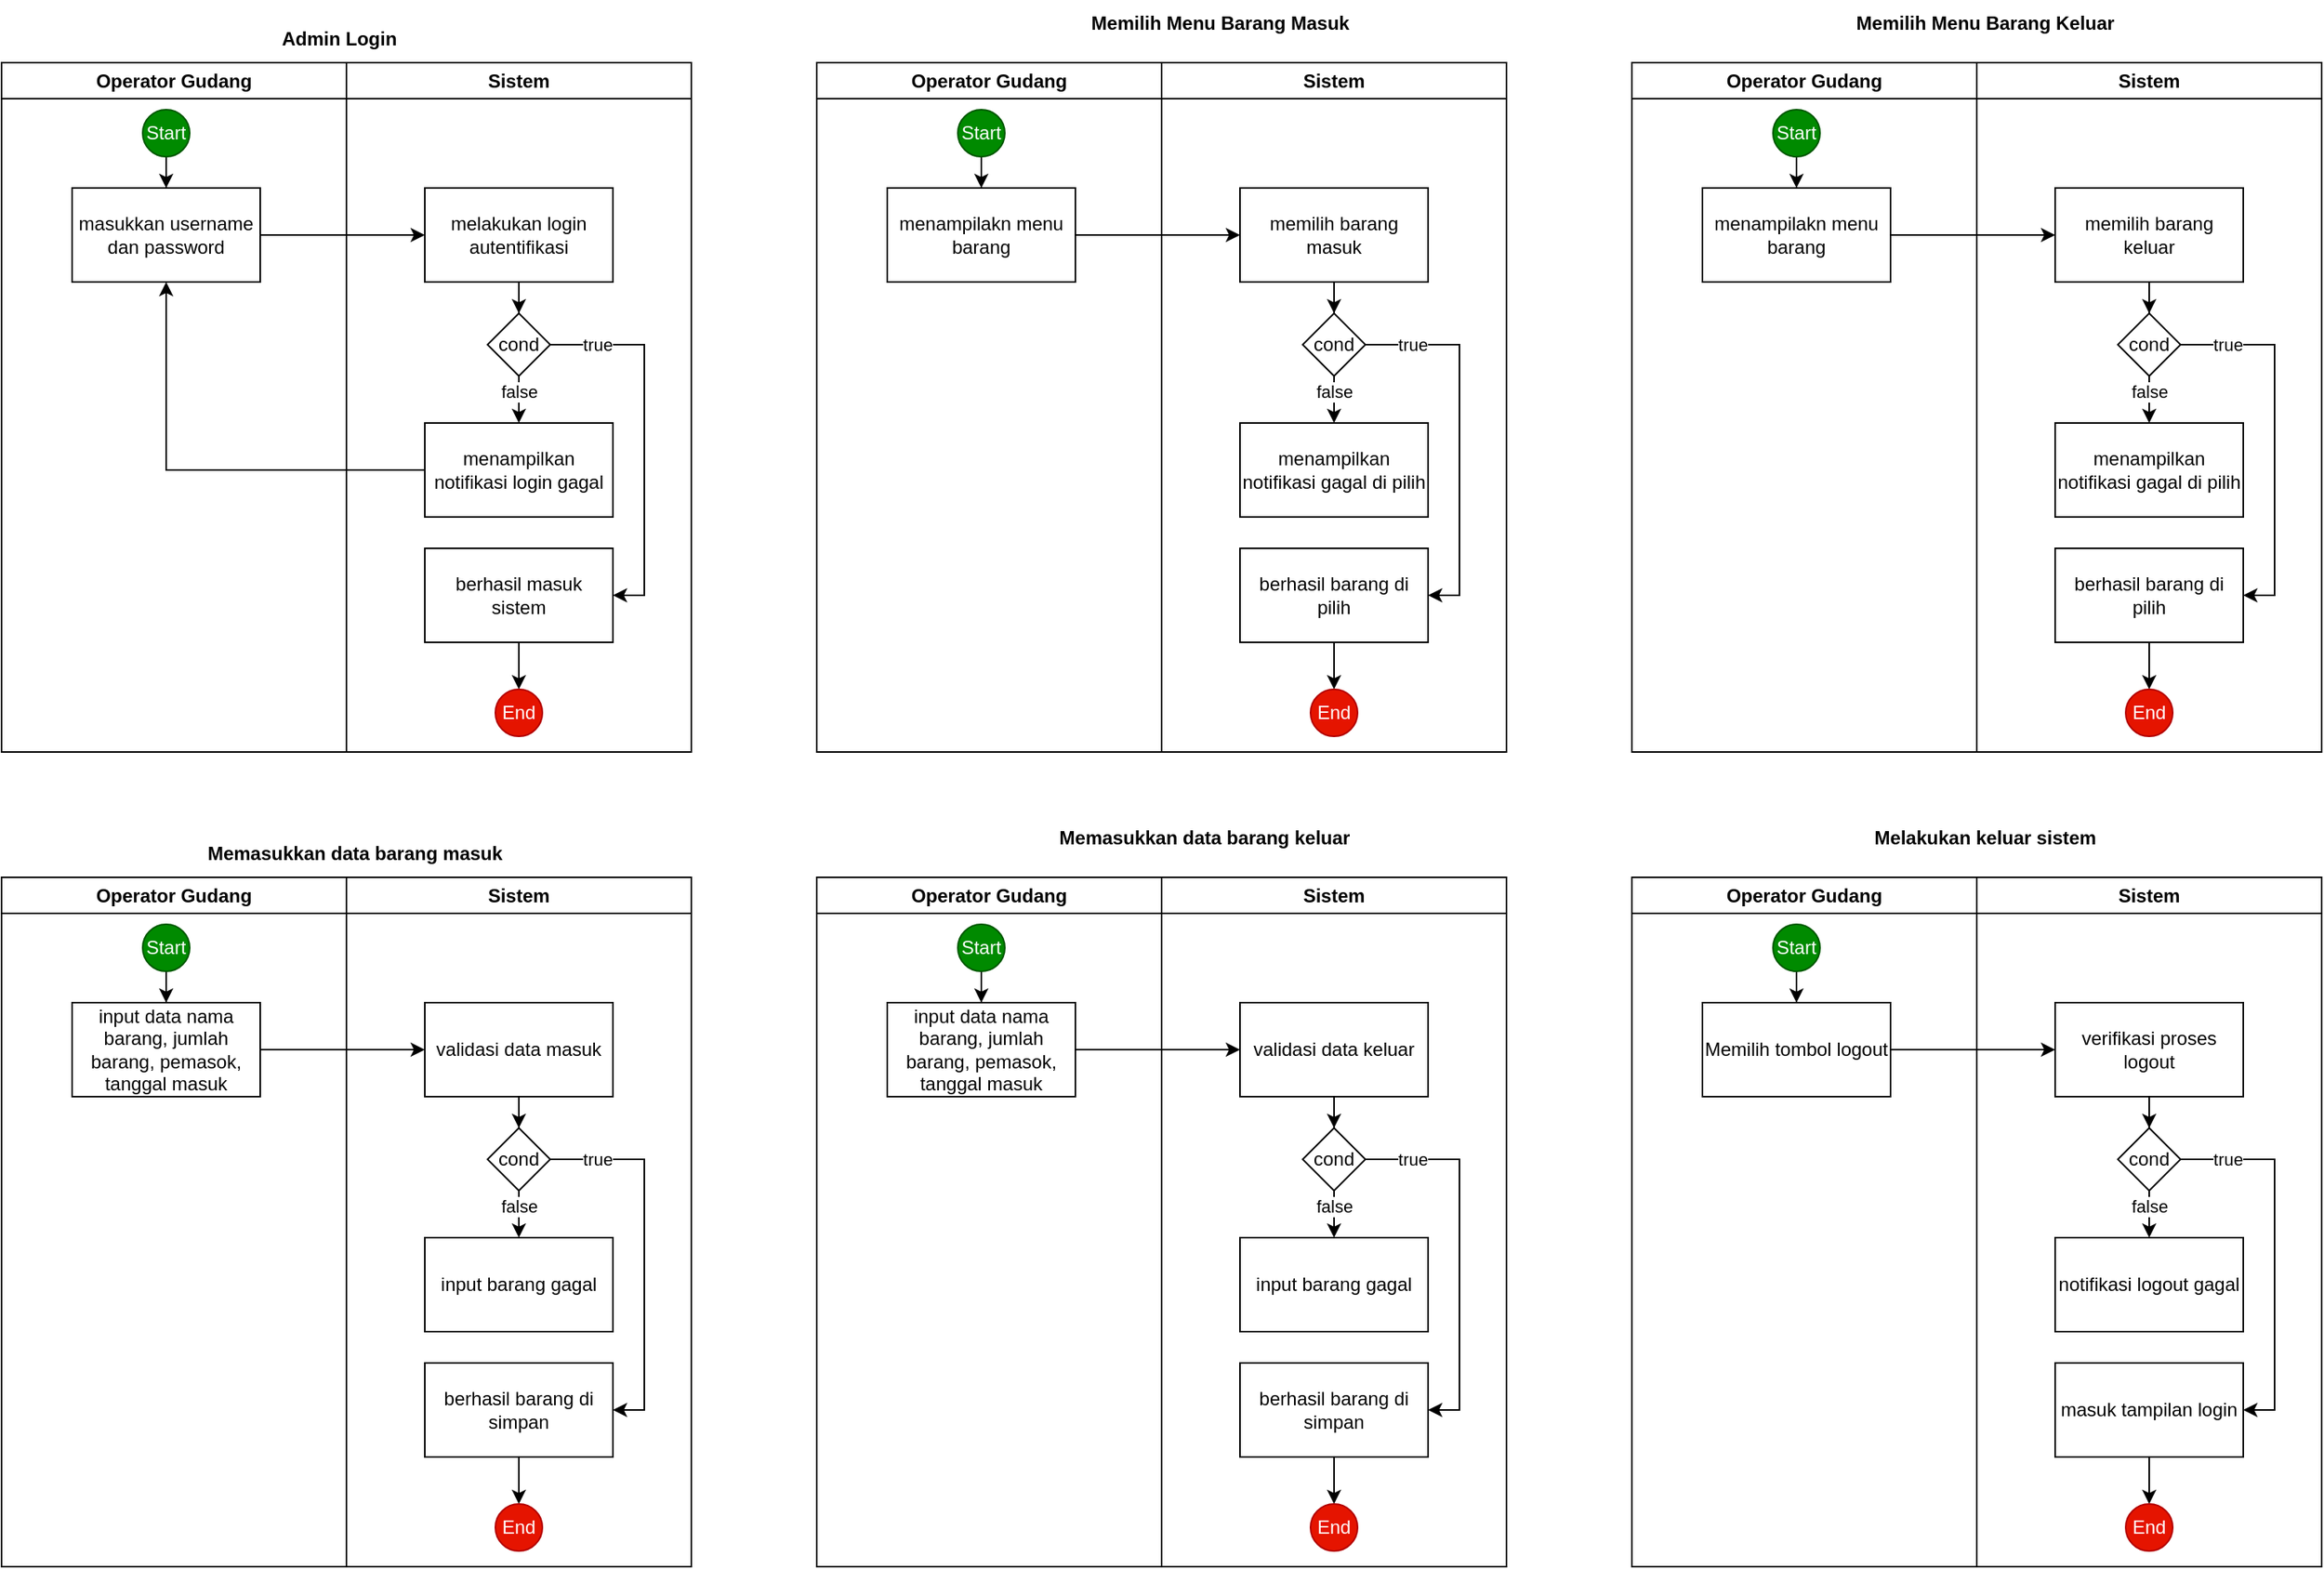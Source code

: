 <mxfile version="25.0.1">
  <diagram name="Halaman-1" id="YU-vnU7lbSlxgrM41lAV">
    <mxGraphModel dx="880" dy="527" grid="1" gridSize="10" guides="1" tooltips="1" connect="1" arrows="1" fold="1" page="1" pageScale="1" pageWidth="827" pageHeight="1169" math="0" shadow="0">
      <root>
        <mxCell id="0" />
        <mxCell id="1" parent="0" />
        <mxCell id="WPaRE0VmJOY2hlFo49CF-1" value="Operator Gudang" style="swimlane;whiteSpace=wrap;html=1;startSize=23;" vertex="1" parent="1">
          <mxGeometry y="40" width="220" height="440" as="geometry" />
        </mxCell>
        <mxCell id="WPaRE0VmJOY2hlFo49CF-11" style="edgeStyle=orthogonalEdgeStyle;rounded=0;orthogonalLoop=1;jettySize=auto;html=1;exitX=0.5;exitY=1;exitDx=0;exitDy=0;" edge="1" parent="WPaRE0VmJOY2hlFo49CF-1" source="WPaRE0VmJOY2hlFo49CF-3" target="WPaRE0VmJOY2hlFo49CF-4">
          <mxGeometry relative="1" as="geometry" />
        </mxCell>
        <mxCell id="WPaRE0VmJOY2hlFo49CF-3" value="Start" style="ellipse;whiteSpace=wrap;html=1;aspect=fixed;fillColor=#008a00;fontColor=#ffffff;strokeColor=#005700;" vertex="1" parent="WPaRE0VmJOY2hlFo49CF-1">
          <mxGeometry x="90" y="30" width="30" height="30" as="geometry" />
        </mxCell>
        <mxCell id="WPaRE0VmJOY2hlFo49CF-4" value="masukkan username dan password" style="rounded=0;whiteSpace=wrap;html=1;" vertex="1" parent="WPaRE0VmJOY2hlFo49CF-1">
          <mxGeometry x="45" y="80" width="120" height="60" as="geometry" />
        </mxCell>
        <mxCell id="WPaRE0VmJOY2hlFo49CF-2" value="Sistem" style="swimlane;whiteSpace=wrap;html=1;" vertex="1" parent="1">
          <mxGeometry x="220" y="40" width="220" height="440" as="geometry">
            <mxRectangle x="220" y="40" width="80" height="30" as="alternateBounds" />
          </mxGeometry>
        </mxCell>
        <mxCell id="WPaRE0VmJOY2hlFo49CF-16" style="edgeStyle=orthogonalEdgeStyle;rounded=0;orthogonalLoop=1;jettySize=auto;html=1;exitX=0.5;exitY=1;exitDx=0;exitDy=0;" edge="1" parent="WPaRE0VmJOY2hlFo49CF-2" source="WPaRE0VmJOY2hlFo49CF-5" target="WPaRE0VmJOY2hlFo49CF-6">
          <mxGeometry relative="1" as="geometry" />
        </mxCell>
        <mxCell id="WPaRE0VmJOY2hlFo49CF-5" value="melakukan login autentifikasi" style="rounded=0;whiteSpace=wrap;html=1;" vertex="1" parent="WPaRE0VmJOY2hlFo49CF-2">
          <mxGeometry x="50" y="80" width="120" height="60" as="geometry" />
        </mxCell>
        <mxCell id="WPaRE0VmJOY2hlFo49CF-8" value="" style="edgeStyle=orthogonalEdgeStyle;rounded=0;orthogonalLoop=1;jettySize=auto;html=1;" edge="1" parent="WPaRE0VmJOY2hlFo49CF-2" source="WPaRE0VmJOY2hlFo49CF-6" target="WPaRE0VmJOY2hlFo49CF-7">
          <mxGeometry relative="1" as="geometry" />
        </mxCell>
        <mxCell id="WPaRE0VmJOY2hlFo49CF-20" value="false" style="edgeLabel;html=1;align=center;verticalAlign=middle;resizable=0;points=[];" vertex="1" connectable="0" parent="WPaRE0VmJOY2hlFo49CF-8">
          <mxGeometry x="0.5" y="-1" relative="1" as="geometry">
            <mxPoint x="1" y="-8" as="offset" />
          </mxGeometry>
        </mxCell>
        <mxCell id="WPaRE0VmJOY2hlFo49CF-14" style="edgeStyle=orthogonalEdgeStyle;rounded=0;orthogonalLoop=1;jettySize=auto;html=1;exitX=1;exitY=0.5;exitDx=0;exitDy=0;entryX=1;entryY=0.5;entryDx=0;entryDy=0;" edge="1" parent="WPaRE0VmJOY2hlFo49CF-2" source="WPaRE0VmJOY2hlFo49CF-6" target="WPaRE0VmJOY2hlFo49CF-9">
          <mxGeometry relative="1" as="geometry" />
        </mxCell>
        <mxCell id="WPaRE0VmJOY2hlFo49CF-19" value="true" style="edgeLabel;html=1;align=center;verticalAlign=middle;resizable=0;points=[];" vertex="1" connectable="0" parent="WPaRE0VmJOY2hlFo49CF-14">
          <mxGeometry x="-0.756" relative="1" as="geometry">
            <mxPoint as="offset" />
          </mxGeometry>
        </mxCell>
        <mxCell id="WPaRE0VmJOY2hlFo49CF-6" value="c&lt;span style=&quot;background-color: initial;&quot;&gt;ond&lt;/span&gt;" style="rhombus;whiteSpace=wrap;html=1;" vertex="1" parent="WPaRE0VmJOY2hlFo49CF-2">
          <mxGeometry x="90" y="160" width="40" height="40" as="geometry" />
        </mxCell>
        <mxCell id="WPaRE0VmJOY2hlFo49CF-7" value="menampilkan notifikasi login gagal" style="rounded=0;whiteSpace=wrap;html=1;" vertex="1" parent="WPaRE0VmJOY2hlFo49CF-2">
          <mxGeometry x="50" y="230" width="120" height="60" as="geometry" />
        </mxCell>
        <mxCell id="WPaRE0VmJOY2hlFo49CF-15" style="edgeStyle=orthogonalEdgeStyle;rounded=0;orthogonalLoop=1;jettySize=auto;html=1;exitX=0.5;exitY=1;exitDx=0;exitDy=0;" edge="1" parent="WPaRE0VmJOY2hlFo49CF-2" source="WPaRE0VmJOY2hlFo49CF-9" target="WPaRE0VmJOY2hlFo49CF-10">
          <mxGeometry relative="1" as="geometry" />
        </mxCell>
        <mxCell id="WPaRE0VmJOY2hlFo49CF-9" value="berhasil masuk sistem" style="rounded=0;whiteSpace=wrap;html=1;" vertex="1" parent="WPaRE0VmJOY2hlFo49CF-2">
          <mxGeometry x="50" y="310" width="120" height="60" as="geometry" />
        </mxCell>
        <mxCell id="WPaRE0VmJOY2hlFo49CF-10" value="End" style="ellipse;whiteSpace=wrap;html=1;aspect=fixed;fillColor=#e51400;fontColor=#ffffff;strokeColor=#B20000;" vertex="1" parent="WPaRE0VmJOY2hlFo49CF-2">
          <mxGeometry x="95" y="400" width="30" height="30" as="geometry" />
        </mxCell>
        <mxCell id="WPaRE0VmJOY2hlFo49CF-12" style="edgeStyle=orthogonalEdgeStyle;rounded=0;orthogonalLoop=1;jettySize=auto;html=1;entryX=0;entryY=0.5;entryDx=0;entryDy=0;" edge="1" parent="1" source="WPaRE0VmJOY2hlFo49CF-4" target="WPaRE0VmJOY2hlFo49CF-5">
          <mxGeometry relative="1" as="geometry" />
        </mxCell>
        <mxCell id="WPaRE0VmJOY2hlFo49CF-13" style="edgeStyle=orthogonalEdgeStyle;rounded=0;orthogonalLoop=1;jettySize=auto;html=1;" edge="1" parent="1" source="WPaRE0VmJOY2hlFo49CF-7" target="WPaRE0VmJOY2hlFo49CF-4">
          <mxGeometry relative="1" as="geometry" />
        </mxCell>
        <mxCell id="WPaRE0VmJOY2hlFo49CF-18" value="&lt;b&gt;Admin Login&lt;/b&gt;" style="text;html=1;align=center;verticalAlign=middle;resizable=0;points=[];autosize=1;strokeColor=none;fillColor=none;rounded=0;" vertex="1" parent="1">
          <mxGeometry x="165" y="10" width="100" height="30" as="geometry" />
        </mxCell>
        <mxCell id="WPaRE0VmJOY2hlFo49CF-22" value="Operator Gudang" style="swimlane;whiteSpace=wrap;html=1;startSize=23;" vertex="1" parent="1">
          <mxGeometry x="520" y="40" width="220" height="440" as="geometry" />
        </mxCell>
        <mxCell id="WPaRE0VmJOY2hlFo49CF-23" style="edgeStyle=orthogonalEdgeStyle;rounded=0;orthogonalLoop=1;jettySize=auto;html=1;exitX=0.5;exitY=1;exitDx=0;exitDy=0;" edge="1" parent="WPaRE0VmJOY2hlFo49CF-22" source="WPaRE0VmJOY2hlFo49CF-24" target="WPaRE0VmJOY2hlFo49CF-25">
          <mxGeometry relative="1" as="geometry" />
        </mxCell>
        <mxCell id="WPaRE0VmJOY2hlFo49CF-24" value="Start" style="ellipse;whiteSpace=wrap;html=1;aspect=fixed;fillColor=#008a00;fontColor=#ffffff;strokeColor=#005700;" vertex="1" parent="WPaRE0VmJOY2hlFo49CF-22">
          <mxGeometry x="90" y="30" width="30" height="30" as="geometry" />
        </mxCell>
        <mxCell id="WPaRE0VmJOY2hlFo49CF-25" value="menampilakn menu barang" style="rounded=0;whiteSpace=wrap;html=1;" vertex="1" parent="WPaRE0VmJOY2hlFo49CF-22">
          <mxGeometry x="45" y="80" width="120" height="60" as="geometry" />
        </mxCell>
        <mxCell id="WPaRE0VmJOY2hlFo49CF-26" value="Sistem" style="swimlane;whiteSpace=wrap;html=1;" vertex="1" parent="1">
          <mxGeometry x="740" y="40" width="220" height="440" as="geometry">
            <mxRectangle x="220" y="40" width="80" height="30" as="alternateBounds" />
          </mxGeometry>
        </mxCell>
        <mxCell id="WPaRE0VmJOY2hlFo49CF-27" style="edgeStyle=orthogonalEdgeStyle;rounded=0;orthogonalLoop=1;jettySize=auto;html=1;exitX=0.5;exitY=1;exitDx=0;exitDy=0;" edge="1" parent="WPaRE0VmJOY2hlFo49CF-26" source="WPaRE0VmJOY2hlFo49CF-28" target="WPaRE0VmJOY2hlFo49CF-33">
          <mxGeometry relative="1" as="geometry" />
        </mxCell>
        <mxCell id="WPaRE0VmJOY2hlFo49CF-28" value="memilih barang masuk" style="rounded=0;whiteSpace=wrap;html=1;" vertex="1" parent="WPaRE0VmJOY2hlFo49CF-26">
          <mxGeometry x="50" y="80" width="120" height="60" as="geometry" />
        </mxCell>
        <mxCell id="WPaRE0VmJOY2hlFo49CF-29" value="" style="edgeStyle=orthogonalEdgeStyle;rounded=0;orthogonalLoop=1;jettySize=auto;html=1;" edge="1" parent="WPaRE0VmJOY2hlFo49CF-26" source="WPaRE0VmJOY2hlFo49CF-33" target="WPaRE0VmJOY2hlFo49CF-34">
          <mxGeometry relative="1" as="geometry" />
        </mxCell>
        <mxCell id="WPaRE0VmJOY2hlFo49CF-30" value="false" style="edgeLabel;html=1;align=center;verticalAlign=middle;resizable=0;points=[];" vertex="1" connectable="0" parent="WPaRE0VmJOY2hlFo49CF-29">
          <mxGeometry x="0.5" y="-1" relative="1" as="geometry">
            <mxPoint x="1" y="-8" as="offset" />
          </mxGeometry>
        </mxCell>
        <mxCell id="WPaRE0VmJOY2hlFo49CF-31" style="edgeStyle=orthogonalEdgeStyle;rounded=0;orthogonalLoop=1;jettySize=auto;html=1;exitX=1;exitY=0.5;exitDx=0;exitDy=0;entryX=1;entryY=0.5;entryDx=0;entryDy=0;" edge="1" parent="WPaRE0VmJOY2hlFo49CF-26" source="WPaRE0VmJOY2hlFo49CF-33" target="WPaRE0VmJOY2hlFo49CF-36">
          <mxGeometry relative="1" as="geometry" />
        </mxCell>
        <mxCell id="WPaRE0VmJOY2hlFo49CF-32" value="true" style="edgeLabel;html=1;align=center;verticalAlign=middle;resizable=0;points=[];" vertex="1" connectable="0" parent="WPaRE0VmJOY2hlFo49CF-31">
          <mxGeometry x="-0.756" relative="1" as="geometry">
            <mxPoint as="offset" />
          </mxGeometry>
        </mxCell>
        <mxCell id="WPaRE0VmJOY2hlFo49CF-33" value="c&lt;span style=&quot;background-color: initial;&quot;&gt;ond&lt;/span&gt;" style="rhombus;whiteSpace=wrap;html=1;" vertex="1" parent="WPaRE0VmJOY2hlFo49CF-26">
          <mxGeometry x="90" y="160" width="40" height="40" as="geometry" />
        </mxCell>
        <mxCell id="WPaRE0VmJOY2hlFo49CF-34" value="menampilkan notifikasi gagal di pilih" style="rounded=0;whiteSpace=wrap;html=1;" vertex="1" parent="WPaRE0VmJOY2hlFo49CF-26">
          <mxGeometry x="50" y="230" width="120" height="60" as="geometry" />
        </mxCell>
        <mxCell id="WPaRE0VmJOY2hlFo49CF-35" style="edgeStyle=orthogonalEdgeStyle;rounded=0;orthogonalLoop=1;jettySize=auto;html=1;exitX=0.5;exitY=1;exitDx=0;exitDy=0;" edge="1" parent="WPaRE0VmJOY2hlFo49CF-26" source="WPaRE0VmJOY2hlFo49CF-36" target="WPaRE0VmJOY2hlFo49CF-37">
          <mxGeometry relative="1" as="geometry" />
        </mxCell>
        <mxCell id="WPaRE0VmJOY2hlFo49CF-36" value="berhasil barang di pilih" style="rounded=0;whiteSpace=wrap;html=1;" vertex="1" parent="WPaRE0VmJOY2hlFo49CF-26">
          <mxGeometry x="50" y="310" width="120" height="60" as="geometry" />
        </mxCell>
        <mxCell id="WPaRE0VmJOY2hlFo49CF-37" value="End" style="ellipse;whiteSpace=wrap;html=1;aspect=fixed;fillColor=#e51400;fontColor=#ffffff;strokeColor=#B20000;" vertex="1" parent="WPaRE0VmJOY2hlFo49CF-26">
          <mxGeometry x="95" y="400" width="30" height="30" as="geometry" />
        </mxCell>
        <mxCell id="WPaRE0VmJOY2hlFo49CF-38" value="&lt;b&gt;Memilih Menu Barang Masuk&lt;/b&gt;" style="text;html=1;align=center;verticalAlign=middle;resizable=0;points=[];autosize=1;strokeColor=none;fillColor=none;rounded=0;" vertex="1" parent="1">
          <mxGeometry x="682" width="190" height="30" as="geometry" />
        </mxCell>
        <mxCell id="WPaRE0VmJOY2hlFo49CF-40" style="edgeStyle=orthogonalEdgeStyle;rounded=0;orthogonalLoop=1;jettySize=auto;html=1;" edge="1" parent="1" source="WPaRE0VmJOY2hlFo49CF-25" target="WPaRE0VmJOY2hlFo49CF-28">
          <mxGeometry relative="1" as="geometry" />
        </mxCell>
        <mxCell id="WPaRE0VmJOY2hlFo49CF-41" value="Operator Gudang" style="swimlane;whiteSpace=wrap;html=1;startSize=23;" vertex="1" parent="1">
          <mxGeometry x="1040" y="40" width="220" height="440" as="geometry" />
        </mxCell>
        <mxCell id="WPaRE0VmJOY2hlFo49CF-42" style="edgeStyle=orthogonalEdgeStyle;rounded=0;orthogonalLoop=1;jettySize=auto;html=1;exitX=0.5;exitY=1;exitDx=0;exitDy=0;" edge="1" parent="WPaRE0VmJOY2hlFo49CF-41" source="WPaRE0VmJOY2hlFo49CF-43" target="WPaRE0VmJOY2hlFo49CF-44">
          <mxGeometry relative="1" as="geometry" />
        </mxCell>
        <mxCell id="WPaRE0VmJOY2hlFo49CF-43" value="Start" style="ellipse;whiteSpace=wrap;html=1;aspect=fixed;fillColor=#008a00;fontColor=#ffffff;strokeColor=#005700;" vertex="1" parent="WPaRE0VmJOY2hlFo49CF-41">
          <mxGeometry x="90" y="30" width="30" height="30" as="geometry" />
        </mxCell>
        <mxCell id="WPaRE0VmJOY2hlFo49CF-44" value="menampilakn menu barang" style="rounded=0;whiteSpace=wrap;html=1;" vertex="1" parent="WPaRE0VmJOY2hlFo49CF-41">
          <mxGeometry x="45" y="80" width="120" height="60" as="geometry" />
        </mxCell>
        <mxCell id="WPaRE0VmJOY2hlFo49CF-45" value="Sistem" style="swimlane;whiteSpace=wrap;html=1;" vertex="1" parent="1">
          <mxGeometry x="1260" y="40" width="220" height="440" as="geometry">
            <mxRectangle x="220" y="40" width="80" height="30" as="alternateBounds" />
          </mxGeometry>
        </mxCell>
        <mxCell id="WPaRE0VmJOY2hlFo49CF-46" style="edgeStyle=orthogonalEdgeStyle;rounded=0;orthogonalLoop=1;jettySize=auto;html=1;exitX=0.5;exitY=1;exitDx=0;exitDy=0;" edge="1" parent="WPaRE0VmJOY2hlFo49CF-45" source="WPaRE0VmJOY2hlFo49CF-47" target="WPaRE0VmJOY2hlFo49CF-52">
          <mxGeometry relative="1" as="geometry" />
        </mxCell>
        <mxCell id="WPaRE0VmJOY2hlFo49CF-47" value="memilih barang keluar" style="rounded=0;whiteSpace=wrap;html=1;" vertex="1" parent="WPaRE0VmJOY2hlFo49CF-45">
          <mxGeometry x="50" y="80" width="120" height="60" as="geometry" />
        </mxCell>
        <mxCell id="WPaRE0VmJOY2hlFo49CF-48" value="" style="edgeStyle=orthogonalEdgeStyle;rounded=0;orthogonalLoop=1;jettySize=auto;html=1;" edge="1" parent="WPaRE0VmJOY2hlFo49CF-45" source="WPaRE0VmJOY2hlFo49CF-52" target="WPaRE0VmJOY2hlFo49CF-53">
          <mxGeometry relative="1" as="geometry" />
        </mxCell>
        <mxCell id="WPaRE0VmJOY2hlFo49CF-49" value="false" style="edgeLabel;html=1;align=center;verticalAlign=middle;resizable=0;points=[];" vertex="1" connectable="0" parent="WPaRE0VmJOY2hlFo49CF-48">
          <mxGeometry x="0.5" y="-1" relative="1" as="geometry">
            <mxPoint x="1" y="-8" as="offset" />
          </mxGeometry>
        </mxCell>
        <mxCell id="WPaRE0VmJOY2hlFo49CF-50" style="edgeStyle=orthogonalEdgeStyle;rounded=0;orthogonalLoop=1;jettySize=auto;html=1;exitX=1;exitY=0.5;exitDx=0;exitDy=0;entryX=1;entryY=0.5;entryDx=0;entryDy=0;" edge="1" parent="WPaRE0VmJOY2hlFo49CF-45" source="WPaRE0VmJOY2hlFo49CF-52" target="WPaRE0VmJOY2hlFo49CF-55">
          <mxGeometry relative="1" as="geometry" />
        </mxCell>
        <mxCell id="WPaRE0VmJOY2hlFo49CF-51" value="true" style="edgeLabel;html=1;align=center;verticalAlign=middle;resizable=0;points=[];" vertex="1" connectable="0" parent="WPaRE0VmJOY2hlFo49CF-50">
          <mxGeometry x="-0.756" relative="1" as="geometry">
            <mxPoint as="offset" />
          </mxGeometry>
        </mxCell>
        <mxCell id="WPaRE0VmJOY2hlFo49CF-52" value="c&lt;span style=&quot;background-color: initial;&quot;&gt;ond&lt;/span&gt;" style="rhombus;whiteSpace=wrap;html=1;" vertex="1" parent="WPaRE0VmJOY2hlFo49CF-45">
          <mxGeometry x="90" y="160" width="40" height="40" as="geometry" />
        </mxCell>
        <mxCell id="WPaRE0VmJOY2hlFo49CF-53" value="menampilkan notifikasi gagal di pilih" style="rounded=0;whiteSpace=wrap;html=1;" vertex="1" parent="WPaRE0VmJOY2hlFo49CF-45">
          <mxGeometry x="50" y="230" width="120" height="60" as="geometry" />
        </mxCell>
        <mxCell id="WPaRE0VmJOY2hlFo49CF-54" style="edgeStyle=orthogonalEdgeStyle;rounded=0;orthogonalLoop=1;jettySize=auto;html=1;exitX=0.5;exitY=1;exitDx=0;exitDy=0;" edge="1" parent="WPaRE0VmJOY2hlFo49CF-45" source="WPaRE0VmJOY2hlFo49CF-55" target="WPaRE0VmJOY2hlFo49CF-56">
          <mxGeometry relative="1" as="geometry" />
        </mxCell>
        <mxCell id="WPaRE0VmJOY2hlFo49CF-55" value="berhasil barang di pilih" style="rounded=0;whiteSpace=wrap;html=1;" vertex="1" parent="WPaRE0VmJOY2hlFo49CF-45">
          <mxGeometry x="50" y="310" width="120" height="60" as="geometry" />
        </mxCell>
        <mxCell id="WPaRE0VmJOY2hlFo49CF-56" value="End" style="ellipse;whiteSpace=wrap;html=1;aspect=fixed;fillColor=#e51400;fontColor=#ffffff;strokeColor=#B20000;" vertex="1" parent="WPaRE0VmJOY2hlFo49CF-45">
          <mxGeometry x="95" y="400" width="30" height="30" as="geometry" />
        </mxCell>
        <mxCell id="WPaRE0VmJOY2hlFo49CF-57" style="edgeStyle=orthogonalEdgeStyle;rounded=0;orthogonalLoop=1;jettySize=auto;html=1;" edge="1" parent="1" source="WPaRE0VmJOY2hlFo49CF-44" target="WPaRE0VmJOY2hlFo49CF-47">
          <mxGeometry relative="1" as="geometry" />
        </mxCell>
        <mxCell id="WPaRE0VmJOY2hlFo49CF-58" value="&lt;b&gt;Memilih Menu Barang Keluar&lt;/b&gt;" style="text;html=1;align=center;verticalAlign=middle;resizable=0;points=[];autosize=1;strokeColor=none;fillColor=none;rounded=0;" vertex="1" parent="1">
          <mxGeometry x="1170" width="190" height="30" as="geometry" />
        </mxCell>
        <mxCell id="WPaRE0VmJOY2hlFo49CF-59" value="Operator Gudang" style="swimlane;whiteSpace=wrap;html=1;startSize=23;" vertex="1" parent="1">
          <mxGeometry y="560" width="220" height="440" as="geometry" />
        </mxCell>
        <mxCell id="WPaRE0VmJOY2hlFo49CF-60" style="edgeStyle=orthogonalEdgeStyle;rounded=0;orthogonalLoop=1;jettySize=auto;html=1;exitX=0.5;exitY=1;exitDx=0;exitDy=0;" edge="1" parent="WPaRE0VmJOY2hlFo49CF-59" source="WPaRE0VmJOY2hlFo49CF-61" target="WPaRE0VmJOY2hlFo49CF-62">
          <mxGeometry relative="1" as="geometry" />
        </mxCell>
        <mxCell id="WPaRE0VmJOY2hlFo49CF-61" value="Start" style="ellipse;whiteSpace=wrap;html=1;aspect=fixed;fillColor=#008a00;fontColor=#ffffff;strokeColor=#005700;" vertex="1" parent="WPaRE0VmJOY2hlFo49CF-59">
          <mxGeometry x="90" y="30" width="30" height="30" as="geometry" />
        </mxCell>
        <mxCell id="WPaRE0VmJOY2hlFo49CF-62" value="input data nama barang, jumlah barang, pemasok, tanggal masuk" style="rounded=0;whiteSpace=wrap;html=1;" vertex="1" parent="WPaRE0VmJOY2hlFo49CF-59">
          <mxGeometry x="45" y="80" width="120" height="60" as="geometry" />
        </mxCell>
        <mxCell id="WPaRE0VmJOY2hlFo49CF-63" value="Sistem" style="swimlane;whiteSpace=wrap;html=1;" vertex="1" parent="1">
          <mxGeometry x="220" y="560" width="220" height="440" as="geometry">
            <mxRectangle x="220" y="40" width="80" height="30" as="alternateBounds" />
          </mxGeometry>
        </mxCell>
        <mxCell id="WPaRE0VmJOY2hlFo49CF-64" style="edgeStyle=orthogonalEdgeStyle;rounded=0;orthogonalLoop=1;jettySize=auto;html=1;exitX=0.5;exitY=1;exitDx=0;exitDy=0;" edge="1" parent="WPaRE0VmJOY2hlFo49CF-63" source="WPaRE0VmJOY2hlFo49CF-65" target="WPaRE0VmJOY2hlFo49CF-70">
          <mxGeometry relative="1" as="geometry" />
        </mxCell>
        <mxCell id="WPaRE0VmJOY2hlFo49CF-65" value="validasi data masuk" style="rounded=0;whiteSpace=wrap;html=1;" vertex="1" parent="WPaRE0VmJOY2hlFo49CF-63">
          <mxGeometry x="50" y="80" width="120" height="60" as="geometry" />
        </mxCell>
        <mxCell id="WPaRE0VmJOY2hlFo49CF-66" value="" style="edgeStyle=orthogonalEdgeStyle;rounded=0;orthogonalLoop=1;jettySize=auto;html=1;" edge="1" parent="WPaRE0VmJOY2hlFo49CF-63" source="WPaRE0VmJOY2hlFo49CF-70" target="WPaRE0VmJOY2hlFo49CF-71">
          <mxGeometry relative="1" as="geometry" />
        </mxCell>
        <mxCell id="WPaRE0VmJOY2hlFo49CF-67" value="false" style="edgeLabel;html=1;align=center;verticalAlign=middle;resizable=0;points=[];" vertex="1" connectable="0" parent="WPaRE0VmJOY2hlFo49CF-66">
          <mxGeometry x="0.5" y="-1" relative="1" as="geometry">
            <mxPoint x="1" y="-8" as="offset" />
          </mxGeometry>
        </mxCell>
        <mxCell id="WPaRE0VmJOY2hlFo49CF-68" style="edgeStyle=orthogonalEdgeStyle;rounded=0;orthogonalLoop=1;jettySize=auto;html=1;exitX=1;exitY=0.5;exitDx=0;exitDy=0;entryX=1;entryY=0.5;entryDx=0;entryDy=0;" edge="1" parent="WPaRE0VmJOY2hlFo49CF-63" source="WPaRE0VmJOY2hlFo49CF-70" target="WPaRE0VmJOY2hlFo49CF-73">
          <mxGeometry relative="1" as="geometry" />
        </mxCell>
        <mxCell id="WPaRE0VmJOY2hlFo49CF-69" value="true" style="edgeLabel;html=1;align=center;verticalAlign=middle;resizable=0;points=[];" vertex="1" connectable="0" parent="WPaRE0VmJOY2hlFo49CF-68">
          <mxGeometry x="-0.756" relative="1" as="geometry">
            <mxPoint as="offset" />
          </mxGeometry>
        </mxCell>
        <mxCell id="WPaRE0VmJOY2hlFo49CF-70" value="c&lt;span style=&quot;background-color: initial;&quot;&gt;ond&lt;/span&gt;" style="rhombus;whiteSpace=wrap;html=1;" vertex="1" parent="WPaRE0VmJOY2hlFo49CF-63">
          <mxGeometry x="90" y="160" width="40" height="40" as="geometry" />
        </mxCell>
        <mxCell id="WPaRE0VmJOY2hlFo49CF-71" value="input barang gagal" style="rounded=0;whiteSpace=wrap;html=1;" vertex="1" parent="WPaRE0VmJOY2hlFo49CF-63">
          <mxGeometry x="50" y="230" width="120" height="60" as="geometry" />
        </mxCell>
        <mxCell id="WPaRE0VmJOY2hlFo49CF-72" style="edgeStyle=orthogonalEdgeStyle;rounded=0;orthogonalLoop=1;jettySize=auto;html=1;exitX=0.5;exitY=1;exitDx=0;exitDy=0;" edge="1" parent="WPaRE0VmJOY2hlFo49CF-63" source="WPaRE0VmJOY2hlFo49CF-73" target="WPaRE0VmJOY2hlFo49CF-74">
          <mxGeometry relative="1" as="geometry" />
        </mxCell>
        <mxCell id="WPaRE0VmJOY2hlFo49CF-73" value="berhasil barang di simpan" style="rounded=0;whiteSpace=wrap;html=1;" vertex="1" parent="WPaRE0VmJOY2hlFo49CF-63">
          <mxGeometry x="50" y="310" width="120" height="60" as="geometry" />
        </mxCell>
        <mxCell id="WPaRE0VmJOY2hlFo49CF-74" value="End" style="ellipse;whiteSpace=wrap;html=1;aspect=fixed;fillColor=#e51400;fontColor=#ffffff;strokeColor=#B20000;" vertex="1" parent="WPaRE0VmJOY2hlFo49CF-63">
          <mxGeometry x="95" y="400" width="30" height="30" as="geometry" />
        </mxCell>
        <mxCell id="WPaRE0VmJOY2hlFo49CF-75" style="edgeStyle=orthogonalEdgeStyle;rounded=0;orthogonalLoop=1;jettySize=auto;html=1;" edge="1" parent="1" source="WPaRE0VmJOY2hlFo49CF-62" target="WPaRE0VmJOY2hlFo49CF-65">
          <mxGeometry relative="1" as="geometry" />
        </mxCell>
        <mxCell id="WPaRE0VmJOY2hlFo49CF-76" value="&lt;b&gt;Memasukkan data barang masuk&lt;/b&gt;" style="text;html=1;align=center;verticalAlign=middle;resizable=0;points=[];autosize=1;strokeColor=none;fillColor=none;rounded=0;" vertex="1" parent="1">
          <mxGeometry x="120" y="530" width="210" height="30" as="geometry" />
        </mxCell>
        <mxCell id="WPaRE0VmJOY2hlFo49CF-90" value="Operator Gudang" style="swimlane;whiteSpace=wrap;html=1;startSize=23;" vertex="1" parent="1">
          <mxGeometry x="520" y="560" width="220" height="440" as="geometry" />
        </mxCell>
        <mxCell id="WPaRE0VmJOY2hlFo49CF-91" style="edgeStyle=orthogonalEdgeStyle;rounded=0;orthogonalLoop=1;jettySize=auto;html=1;exitX=0.5;exitY=1;exitDx=0;exitDy=0;" edge="1" parent="WPaRE0VmJOY2hlFo49CF-90" source="WPaRE0VmJOY2hlFo49CF-92" target="WPaRE0VmJOY2hlFo49CF-93">
          <mxGeometry relative="1" as="geometry" />
        </mxCell>
        <mxCell id="WPaRE0VmJOY2hlFo49CF-92" value="Start" style="ellipse;whiteSpace=wrap;html=1;aspect=fixed;fillColor=#008a00;fontColor=#ffffff;strokeColor=#005700;" vertex="1" parent="WPaRE0VmJOY2hlFo49CF-90">
          <mxGeometry x="90" y="30" width="30" height="30" as="geometry" />
        </mxCell>
        <mxCell id="WPaRE0VmJOY2hlFo49CF-93" value="input data nama barang, jumlah barang, pemasok, tanggal masuk" style="rounded=0;whiteSpace=wrap;html=1;" vertex="1" parent="WPaRE0VmJOY2hlFo49CF-90">
          <mxGeometry x="45" y="80" width="120" height="60" as="geometry" />
        </mxCell>
        <mxCell id="WPaRE0VmJOY2hlFo49CF-94" value="Sistem" style="swimlane;whiteSpace=wrap;html=1;" vertex="1" parent="1">
          <mxGeometry x="740" y="560" width="220" height="440" as="geometry">
            <mxRectangle x="220" y="40" width="80" height="30" as="alternateBounds" />
          </mxGeometry>
        </mxCell>
        <mxCell id="WPaRE0VmJOY2hlFo49CF-95" style="edgeStyle=orthogonalEdgeStyle;rounded=0;orthogonalLoop=1;jettySize=auto;html=1;exitX=0.5;exitY=1;exitDx=0;exitDy=0;" edge="1" parent="WPaRE0VmJOY2hlFo49CF-94" source="WPaRE0VmJOY2hlFo49CF-96" target="WPaRE0VmJOY2hlFo49CF-101">
          <mxGeometry relative="1" as="geometry" />
        </mxCell>
        <mxCell id="WPaRE0VmJOY2hlFo49CF-96" value="validasi data keluar" style="rounded=0;whiteSpace=wrap;html=1;" vertex="1" parent="WPaRE0VmJOY2hlFo49CF-94">
          <mxGeometry x="50" y="80" width="120" height="60" as="geometry" />
        </mxCell>
        <mxCell id="WPaRE0VmJOY2hlFo49CF-97" value="" style="edgeStyle=orthogonalEdgeStyle;rounded=0;orthogonalLoop=1;jettySize=auto;html=1;" edge="1" parent="WPaRE0VmJOY2hlFo49CF-94" source="WPaRE0VmJOY2hlFo49CF-101" target="WPaRE0VmJOY2hlFo49CF-102">
          <mxGeometry relative="1" as="geometry" />
        </mxCell>
        <mxCell id="WPaRE0VmJOY2hlFo49CF-98" value="false" style="edgeLabel;html=1;align=center;verticalAlign=middle;resizable=0;points=[];" vertex="1" connectable="0" parent="WPaRE0VmJOY2hlFo49CF-97">
          <mxGeometry x="0.5" y="-1" relative="1" as="geometry">
            <mxPoint x="1" y="-8" as="offset" />
          </mxGeometry>
        </mxCell>
        <mxCell id="WPaRE0VmJOY2hlFo49CF-99" style="edgeStyle=orthogonalEdgeStyle;rounded=0;orthogonalLoop=1;jettySize=auto;html=1;exitX=1;exitY=0.5;exitDx=0;exitDy=0;entryX=1;entryY=0.5;entryDx=0;entryDy=0;" edge="1" parent="WPaRE0VmJOY2hlFo49CF-94" source="WPaRE0VmJOY2hlFo49CF-101" target="WPaRE0VmJOY2hlFo49CF-104">
          <mxGeometry relative="1" as="geometry" />
        </mxCell>
        <mxCell id="WPaRE0VmJOY2hlFo49CF-100" value="true" style="edgeLabel;html=1;align=center;verticalAlign=middle;resizable=0;points=[];" vertex="1" connectable="0" parent="WPaRE0VmJOY2hlFo49CF-99">
          <mxGeometry x="-0.756" relative="1" as="geometry">
            <mxPoint as="offset" />
          </mxGeometry>
        </mxCell>
        <mxCell id="WPaRE0VmJOY2hlFo49CF-101" value="c&lt;span style=&quot;background-color: initial;&quot;&gt;ond&lt;/span&gt;" style="rhombus;whiteSpace=wrap;html=1;" vertex="1" parent="WPaRE0VmJOY2hlFo49CF-94">
          <mxGeometry x="90" y="160" width="40" height="40" as="geometry" />
        </mxCell>
        <mxCell id="WPaRE0VmJOY2hlFo49CF-102" value="input barang gagal" style="rounded=0;whiteSpace=wrap;html=1;" vertex="1" parent="WPaRE0VmJOY2hlFo49CF-94">
          <mxGeometry x="50" y="230" width="120" height="60" as="geometry" />
        </mxCell>
        <mxCell id="WPaRE0VmJOY2hlFo49CF-103" style="edgeStyle=orthogonalEdgeStyle;rounded=0;orthogonalLoop=1;jettySize=auto;html=1;exitX=0.5;exitY=1;exitDx=0;exitDy=0;" edge="1" parent="WPaRE0VmJOY2hlFo49CF-94" source="WPaRE0VmJOY2hlFo49CF-104" target="WPaRE0VmJOY2hlFo49CF-105">
          <mxGeometry relative="1" as="geometry" />
        </mxCell>
        <mxCell id="WPaRE0VmJOY2hlFo49CF-104" value="berhasil barang di simpan" style="rounded=0;whiteSpace=wrap;html=1;" vertex="1" parent="WPaRE0VmJOY2hlFo49CF-94">
          <mxGeometry x="50" y="310" width="120" height="60" as="geometry" />
        </mxCell>
        <mxCell id="WPaRE0VmJOY2hlFo49CF-105" value="End" style="ellipse;whiteSpace=wrap;html=1;aspect=fixed;fillColor=#e51400;fontColor=#ffffff;strokeColor=#B20000;" vertex="1" parent="WPaRE0VmJOY2hlFo49CF-94">
          <mxGeometry x="95" y="400" width="30" height="30" as="geometry" />
        </mxCell>
        <mxCell id="WPaRE0VmJOY2hlFo49CF-106" value="&lt;b&gt;Memasukkan data barang keluar&lt;/b&gt;" style="text;html=1;align=center;verticalAlign=middle;resizable=0;points=[];autosize=1;strokeColor=none;fillColor=none;rounded=0;" vertex="1" parent="1">
          <mxGeometry x="662" y="520" width="210" height="30" as="geometry" />
        </mxCell>
        <mxCell id="WPaRE0VmJOY2hlFo49CF-107" style="edgeStyle=orthogonalEdgeStyle;rounded=0;orthogonalLoop=1;jettySize=auto;html=1;" edge="1" parent="1" source="WPaRE0VmJOY2hlFo49CF-93" target="WPaRE0VmJOY2hlFo49CF-96">
          <mxGeometry relative="1" as="geometry" />
        </mxCell>
        <mxCell id="WPaRE0VmJOY2hlFo49CF-110" value="Operator Gudang" style="swimlane;whiteSpace=wrap;html=1;startSize=23;" vertex="1" parent="1">
          <mxGeometry x="1040" y="560" width="220" height="440" as="geometry" />
        </mxCell>
        <mxCell id="WPaRE0VmJOY2hlFo49CF-111" style="edgeStyle=orthogonalEdgeStyle;rounded=0;orthogonalLoop=1;jettySize=auto;html=1;exitX=0.5;exitY=1;exitDx=0;exitDy=0;" edge="1" parent="WPaRE0VmJOY2hlFo49CF-110" source="WPaRE0VmJOY2hlFo49CF-112" target="WPaRE0VmJOY2hlFo49CF-113">
          <mxGeometry relative="1" as="geometry" />
        </mxCell>
        <mxCell id="WPaRE0VmJOY2hlFo49CF-112" value="Start" style="ellipse;whiteSpace=wrap;html=1;aspect=fixed;fillColor=#008a00;fontColor=#ffffff;strokeColor=#005700;" vertex="1" parent="WPaRE0VmJOY2hlFo49CF-110">
          <mxGeometry x="90" y="30" width="30" height="30" as="geometry" />
        </mxCell>
        <mxCell id="WPaRE0VmJOY2hlFo49CF-113" value="Memilih tombol logout" style="rounded=0;whiteSpace=wrap;html=1;" vertex="1" parent="WPaRE0VmJOY2hlFo49CF-110">
          <mxGeometry x="45" y="80" width="120" height="60" as="geometry" />
        </mxCell>
        <mxCell id="WPaRE0VmJOY2hlFo49CF-114" value="Sistem" style="swimlane;whiteSpace=wrap;html=1;" vertex="1" parent="1">
          <mxGeometry x="1260" y="560" width="220" height="440" as="geometry">
            <mxRectangle x="220" y="40" width="80" height="30" as="alternateBounds" />
          </mxGeometry>
        </mxCell>
        <mxCell id="WPaRE0VmJOY2hlFo49CF-115" style="edgeStyle=orthogonalEdgeStyle;rounded=0;orthogonalLoop=1;jettySize=auto;html=1;exitX=0.5;exitY=1;exitDx=0;exitDy=0;" edge="1" parent="WPaRE0VmJOY2hlFo49CF-114" source="WPaRE0VmJOY2hlFo49CF-116" target="WPaRE0VmJOY2hlFo49CF-121">
          <mxGeometry relative="1" as="geometry" />
        </mxCell>
        <mxCell id="WPaRE0VmJOY2hlFo49CF-116" value="verifikasi proses logout" style="rounded=0;whiteSpace=wrap;html=1;" vertex="1" parent="WPaRE0VmJOY2hlFo49CF-114">
          <mxGeometry x="50" y="80" width="120" height="60" as="geometry" />
        </mxCell>
        <mxCell id="WPaRE0VmJOY2hlFo49CF-117" value="" style="edgeStyle=orthogonalEdgeStyle;rounded=0;orthogonalLoop=1;jettySize=auto;html=1;" edge="1" parent="WPaRE0VmJOY2hlFo49CF-114" source="WPaRE0VmJOY2hlFo49CF-121" target="WPaRE0VmJOY2hlFo49CF-122">
          <mxGeometry relative="1" as="geometry" />
        </mxCell>
        <mxCell id="WPaRE0VmJOY2hlFo49CF-118" value="false" style="edgeLabel;html=1;align=center;verticalAlign=middle;resizable=0;points=[];" vertex="1" connectable="0" parent="WPaRE0VmJOY2hlFo49CF-117">
          <mxGeometry x="0.5" y="-1" relative="1" as="geometry">
            <mxPoint x="1" y="-8" as="offset" />
          </mxGeometry>
        </mxCell>
        <mxCell id="WPaRE0VmJOY2hlFo49CF-119" style="edgeStyle=orthogonalEdgeStyle;rounded=0;orthogonalLoop=1;jettySize=auto;html=1;exitX=1;exitY=0.5;exitDx=0;exitDy=0;entryX=1;entryY=0.5;entryDx=0;entryDy=0;" edge="1" parent="WPaRE0VmJOY2hlFo49CF-114" source="WPaRE0VmJOY2hlFo49CF-121" target="WPaRE0VmJOY2hlFo49CF-124">
          <mxGeometry relative="1" as="geometry" />
        </mxCell>
        <mxCell id="WPaRE0VmJOY2hlFo49CF-120" value="true" style="edgeLabel;html=1;align=center;verticalAlign=middle;resizable=0;points=[];" vertex="1" connectable="0" parent="WPaRE0VmJOY2hlFo49CF-119">
          <mxGeometry x="-0.756" relative="1" as="geometry">
            <mxPoint as="offset" />
          </mxGeometry>
        </mxCell>
        <mxCell id="WPaRE0VmJOY2hlFo49CF-121" value="c&lt;span style=&quot;background-color: initial;&quot;&gt;ond&lt;/span&gt;" style="rhombus;whiteSpace=wrap;html=1;" vertex="1" parent="WPaRE0VmJOY2hlFo49CF-114">
          <mxGeometry x="90" y="160" width="40" height="40" as="geometry" />
        </mxCell>
        <mxCell id="WPaRE0VmJOY2hlFo49CF-122" value="notifikasi logout gagal" style="rounded=0;whiteSpace=wrap;html=1;" vertex="1" parent="WPaRE0VmJOY2hlFo49CF-114">
          <mxGeometry x="50" y="230" width="120" height="60" as="geometry" />
        </mxCell>
        <mxCell id="WPaRE0VmJOY2hlFo49CF-123" style="edgeStyle=orthogonalEdgeStyle;rounded=0;orthogonalLoop=1;jettySize=auto;html=1;exitX=0.5;exitY=1;exitDx=0;exitDy=0;" edge="1" parent="WPaRE0VmJOY2hlFo49CF-114" source="WPaRE0VmJOY2hlFo49CF-124" target="WPaRE0VmJOY2hlFo49CF-125">
          <mxGeometry relative="1" as="geometry" />
        </mxCell>
        <mxCell id="WPaRE0VmJOY2hlFo49CF-124" value="masuk tampilan login" style="rounded=0;whiteSpace=wrap;html=1;" vertex="1" parent="WPaRE0VmJOY2hlFo49CF-114">
          <mxGeometry x="50" y="310" width="120" height="60" as="geometry" />
        </mxCell>
        <mxCell id="WPaRE0VmJOY2hlFo49CF-125" value="End" style="ellipse;whiteSpace=wrap;html=1;aspect=fixed;fillColor=#e51400;fontColor=#ffffff;strokeColor=#B20000;" vertex="1" parent="WPaRE0VmJOY2hlFo49CF-114">
          <mxGeometry x="95" y="400" width="30" height="30" as="geometry" />
        </mxCell>
        <mxCell id="WPaRE0VmJOY2hlFo49CF-126" style="edgeStyle=orthogonalEdgeStyle;rounded=0;orthogonalLoop=1;jettySize=auto;html=1;" edge="1" parent="1" source="WPaRE0VmJOY2hlFo49CF-113" target="WPaRE0VmJOY2hlFo49CF-116">
          <mxGeometry relative="1" as="geometry" />
        </mxCell>
        <mxCell id="WPaRE0VmJOY2hlFo49CF-127" value="&lt;b&gt;Melakukan keluar sistem&lt;/b&gt;" style="text;html=1;align=center;verticalAlign=middle;resizable=0;points=[];autosize=1;strokeColor=none;fillColor=none;rounded=0;" vertex="1" parent="1">
          <mxGeometry x="1185" y="520" width="160" height="30" as="geometry" />
        </mxCell>
      </root>
    </mxGraphModel>
  </diagram>
</mxfile>
